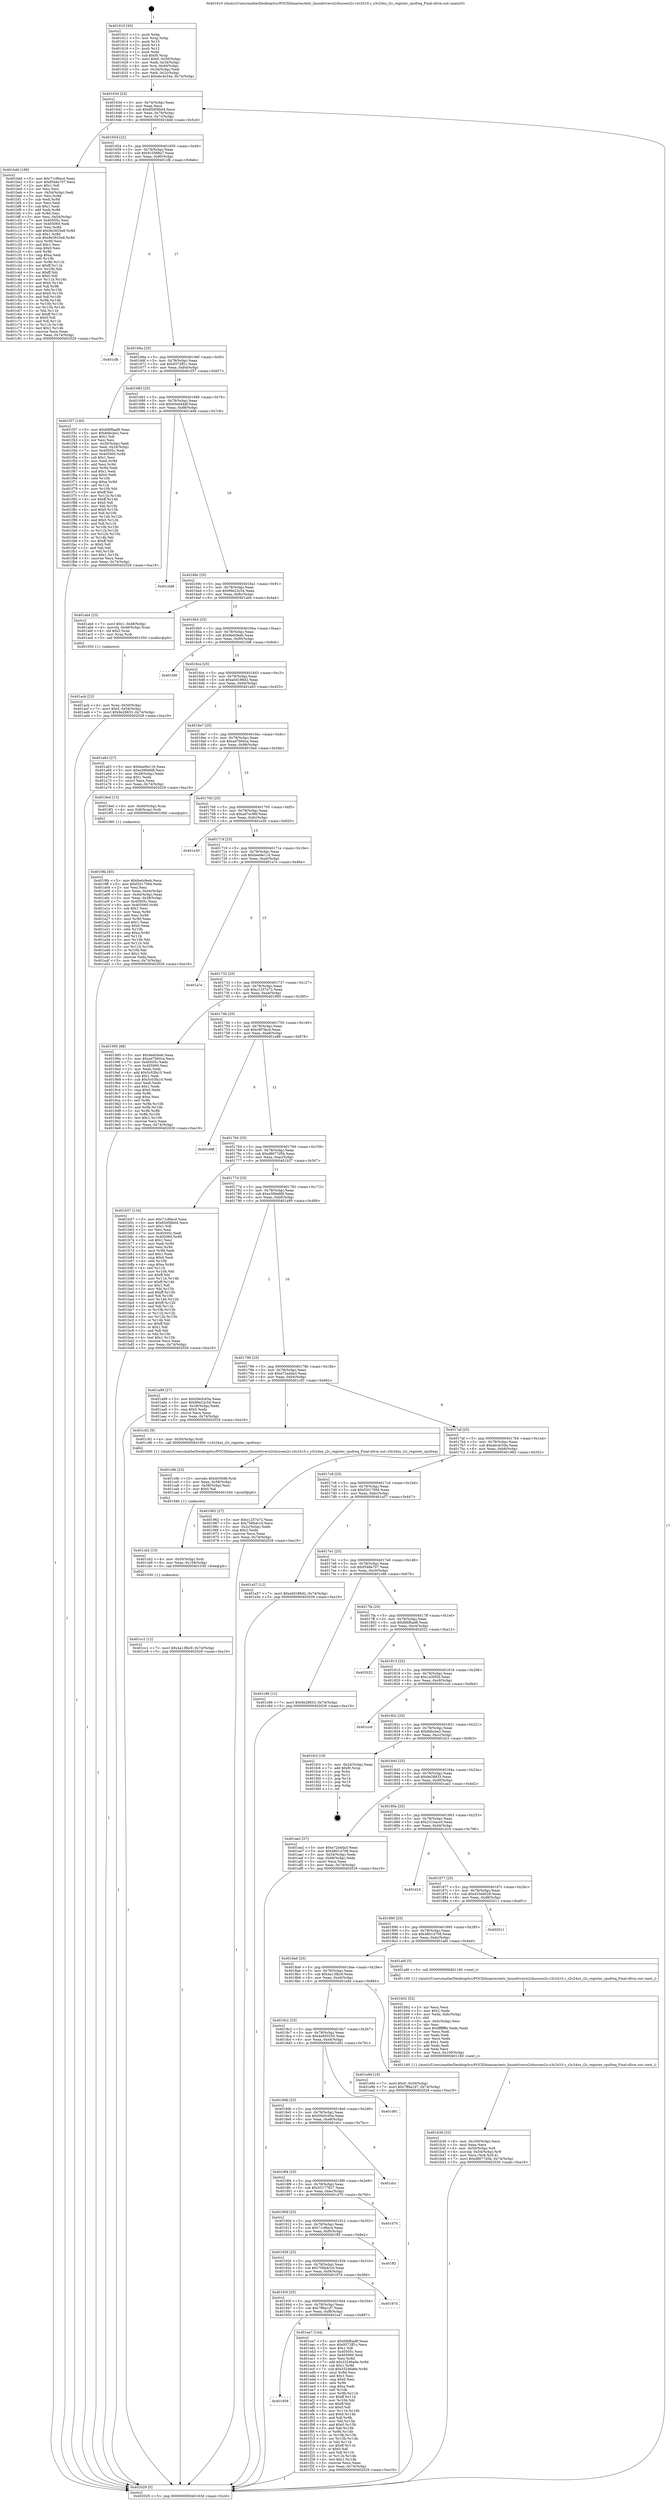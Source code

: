 digraph "0x401610" {
  label = "0x401610 (/mnt/c/Users/mathe/Desktop/tcc/POCII/binaries/extr_linuxdriversi2cbussesi2c-s3c2410.c_s3c24xx_i2c_register_cpufreq_Final-ollvm.out::main(0))"
  labelloc = "t"
  node[shape=record]

  Entry [label="",width=0.3,height=0.3,shape=circle,fillcolor=black,style=filled]
  "0x40163d" [label="{
     0x40163d [23]\l
     | [instrs]\l
     &nbsp;&nbsp;0x40163d \<+3\>: mov -0x74(%rbp),%eax\l
     &nbsp;&nbsp;0x401640 \<+2\>: mov %eax,%ecx\l
     &nbsp;&nbsp;0x401642 \<+6\>: sub $0x85d58b04,%ecx\l
     &nbsp;&nbsp;0x401648 \<+3\>: mov %eax,-0x78(%rbp)\l
     &nbsp;&nbsp;0x40164b \<+3\>: mov %ecx,-0x7c(%rbp)\l
     &nbsp;&nbsp;0x40164e \<+6\>: je 0000000000401bdd \<main+0x5cd\>\l
  }"]
  "0x401bdd" [label="{
     0x401bdd [169]\l
     | [instrs]\l
     &nbsp;&nbsp;0x401bdd \<+5\>: mov $0x71cf6ecd,%eax\l
     &nbsp;&nbsp;0x401be2 \<+5\>: mov $0xf548a707,%ecx\l
     &nbsp;&nbsp;0x401be7 \<+2\>: mov $0x1,%dl\l
     &nbsp;&nbsp;0x401be9 \<+2\>: xor %esi,%esi\l
     &nbsp;&nbsp;0x401beb \<+3\>: mov -0x54(%rbp),%edi\l
     &nbsp;&nbsp;0x401bee \<+3\>: mov %esi,%r8d\l
     &nbsp;&nbsp;0x401bf1 \<+3\>: sub %edi,%r8d\l
     &nbsp;&nbsp;0x401bf4 \<+2\>: mov %esi,%edi\l
     &nbsp;&nbsp;0x401bf6 \<+3\>: sub $0x1,%edi\l
     &nbsp;&nbsp;0x401bf9 \<+3\>: add %edi,%r8d\l
     &nbsp;&nbsp;0x401bfc \<+3\>: sub %r8d,%esi\l
     &nbsp;&nbsp;0x401bff \<+3\>: mov %esi,-0x54(%rbp)\l
     &nbsp;&nbsp;0x401c02 \<+7\>: mov 0x40505c,%esi\l
     &nbsp;&nbsp;0x401c09 \<+7\>: mov 0x405060,%edi\l
     &nbsp;&nbsp;0x401c10 \<+3\>: mov %esi,%r8d\l
     &nbsp;&nbsp;0x401c13 \<+7\>: add $0x9e3925e8,%r8d\l
     &nbsp;&nbsp;0x401c1a \<+4\>: sub $0x1,%r8d\l
     &nbsp;&nbsp;0x401c1e \<+7\>: sub $0x9e3925e8,%r8d\l
     &nbsp;&nbsp;0x401c25 \<+4\>: imul %r8d,%esi\l
     &nbsp;&nbsp;0x401c29 \<+3\>: and $0x1,%esi\l
     &nbsp;&nbsp;0x401c2c \<+3\>: cmp $0x0,%esi\l
     &nbsp;&nbsp;0x401c2f \<+4\>: sete %r9b\l
     &nbsp;&nbsp;0x401c33 \<+3\>: cmp $0xa,%edi\l
     &nbsp;&nbsp;0x401c36 \<+4\>: setl %r10b\l
     &nbsp;&nbsp;0x401c3a \<+3\>: mov %r9b,%r11b\l
     &nbsp;&nbsp;0x401c3d \<+4\>: xor $0xff,%r11b\l
     &nbsp;&nbsp;0x401c41 \<+3\>: mov %r10b,%bl\l
     &nbsp;&nbsp;0x401c44 \<+3\>: xor $0xff,%bl\l
     &nbsp;&nbsp;0x401c47 \<+3\>: xor $0x0,%dl\l
     &nbsp;&nbsp;0x401c4a \<+3\>: mov %r11b,%r14b\l
     &nbsp;&nbsp;0x401c4d \<+4\>: and $0x0,%r14b\l
     &nbsp;&nbsp;0x401c51 \<+3\>: and %dl,%r9b\l
     &nbsp;&nbsp;0x401c54 \<+3\>: mov %bl,%r15b\l
     &nbsp;&nbsp;0x401c57 \<+4\>: and $0x0,%r15b\l
     &nbsp;&nbsp;0x401c5b \<+3\>: and %dl,%r10b\l
     &nbsp;&nbsp;0x401c5e \<+3\>: or %r9b,%r14b\l
     &nbsp;&nbsp;0x401c61 \<+3\>: or %r10b,%r15b\l
     &nbsp;&nbsp;0x401c64 \<+3\>: xor %r15b,%r14b\l
     &nbsp;&nbsp;0x401c67 \<+3\>: or %bl,%r11b\l
     &nbsp;&nbsp;0x401c6a \<+4\>: xor $0xff,%r11b\l
     &nbsp;&nbsp;0x401c6e \<+3\>: or $0x0,%dl\l
     &nbsp;&nbsp;0x401c71 \<+3\>: and %dl,%r11b\l
     &nbsp;&nbsp;0x401c74 \<+3\>: or %r11b,%r14b\l
     &nbsp;&nbsp;0x401c77 \<+4\>: test $0x1,%r14b\l
     &nbsp;&nbsp;0x401c7b \<+3\>: cmovne %ecx,%eax\l
     &nbsp;&nbsp;0x401c7e \<+3\>: mov %eax,-0x74(%rbp)\l
     &nbsp;&nbsp;0x401c81 \<+5\>: jmp 0000000000402029 \<main+0xa19\>\l
  }"]
  "0x401654" [label="{
     0x401654 [22]\l
     | [instrs]\l
     &nbsp;&nbsp;0x401654 \<+5\>: jmp 0000000000401659 \<main+0x49\>\l
     &nbsp;&nbsp;0x401659 \<+3\>: mov -0x78(%rbp),%eax\l
     &nbsp;&nbsp;0x40165c \<+5\>: sub $0x910588a7,%eax\l
     &nbsp;&nbsp;0x401661 \<+3\>: mov %eax,-0x80(%rbp)\l
     &nbsp;&nbsp;0x401664 \<+6\>: je 0000000000401cfb \<main+0x6eb\>\l
  }"]
  Exit [label="",width=0.3,height=0.3,shape=circle,fillcolor=black,style=filled,peripheries=2]
  "0x401cfb" [label="{
     0x401cfb\l
  }", style=dashed]
  "0x40166a" [label="{
     0x40166a [25]\l
     | [instrs]\l
     &nbsp;&nbsp;0x40166a \<+5\>: jmp 000000000040166f \<main+0x5f\>\l
     &nbsp;&nbsp;0x40166f \<+3\>: mov -0x78(%rbp),%eax\l
     &nbsp;&nbsp;0x401672 \<+5\>: sub $0x9372ff1c,%eax\l
     &nbsp;&nbsp;0x401677 \<+6\>: mov %eax,-0x84(%rbp)\l
     &nbsp;&nbsp;0x40167d \<+6\>: je 0000000000401f37 \<main+0x927\>\l
  }"]
  "0x401958" [label="{
     0x401958\l
  }", style=dashed]
  "0x401f37" [label="{
     0x401f37 [140]\l
     | [instrs]\l
     &nbsp;&nbsp;0x401f37 \<+5\>: mov $0xfd6fbad8,%eax\l
     &nbsp;&nbsp;0x401f3c \<+5\>: mov $0x84bcbe2,%ecx\l
     &nbsp;&nbsp;0x401f41 \<+2\>: mov $0x1,%dl\l
     &nbsp;&nbsp;0x401f43 \<+2\>: xor %esi,%esi\l
     &nbsp;&nbsp;0x401f45 \<+3\>: mov -0x30(%rbp),%edi\l
     &nbsp;&nbsp;0x401f48 \<+3\>: mov %edi,-0x24(%rbp)\l
     &nbsp;&nbsp;0x401f4b \<+7\>: mov 0x40505c,%edi\l
     &nbsp;&nbsp;0x401f52 \<+8\>: mov 0x405060,%r8d\l
     &nbsp;&nbsp;0x401f5a \<+3\>: sub $0x1,%esi\l
     &nbsp;&nbsp;0x401f5d \<+3\>: mov %edi,%r9d\l
     &nbsp;&nbsp;0x401f60 \<+3\>: add %esi,%r9d\l
     &nbsp;&nbsp;0x401f63 \<+4\>: imul %r9d,%edi\l
     &nbsp;&nbsp;0x401f67 \<+3\>: and $0x1,%edi\l
     &nbsp;&nbsp;0x401f6a \<+3\>: cmp $0x0,%edi\l
     &nbsp;&nbsp;0x401f6d \<+4\>: sete %r10b\l
     &nbsp;&nbsp;0x401f71 \<+4\>: cmp $0xa,%r8d\l
     &nbsp;&nbsp;0x401f75 \<+4\>: setl %r11b\l
     &nbsp;&nbsp;0x401f79 \<+3\>: mov %r10b,%bl\l
     &nbsp;&nbsp;0x401f7c \<+3\>: xor $0xff,%bl\l
     &nbsp;&nbsp;0x401f7f \<+3\>: mov %r11b,%r14b\l
     &nbsp;&nbsp;0x401f82 \<+4\>: xor $0xff,%r14b\l
     &nbsp;&nbsp;0x401f86 \<+3\>: xor $0x0,%dl\l
     &nbsp;&nbsp;0x401f89 \<+3\>: mov %bl,%r15b\l
     &nbsp;&nbsp;0x401f8c \<+4\>: and $0x0,%r15b\l
     &nbsp;&nbsp;0x401f90 \<+3\>: and %dl,%r10b\l
     &nbsp;&nbsp;0x401f93 \<+3\>: mov %r14b,%r12b\l
     &nbsp;&nbsp;0x401f96 \<+4\>: and $0x0,%r12b\l
     &nbsp;&nbsp;0x401f9a \<+3\>: and %dl,%r11b\l
     &nbsp;&nbsp;0x401f9d \<+3\>: or %r10b,%r15b\l
     &nbsp;&nbsp;0x401fa0 \<+3\>: or %r11b,%r12b\l
     &nbsp;&nbsp;0x401fa3 \<+3\>: xor %r12b,%r15b\l
     &nbsp;&nbsp;0x401fa6 \<+3\>: or %r14b,%bl\l
     &nbsp;&nbsp;0x401fa9 \<+3\>: xor $0xff,%bl\l
     &nbsp;&nbsp;0x401fac \<+3\>: or $0x0,%dl\l
     &nbsp;&nbsp;0x401faf \<+2\>: and %dl,%bl\l
     &nbsp;&nbsp;0x401fb1 \<+3\>: or %bl,%r15b\l
     &nbsp;&nbsp;0x401fb4 \<+4\>: test $0x1,%r15b\l
     &nbsp;&nbsp;0x401fb8 \<+3\>: cmovne %ecx,%eax\l
     &nbsp;&nbsp;0x401fbb \<+3\>: mov %eax,-0x74(%rbp)\l
     &nbsp;&nbsp;0x401fbe \<+5\>: jmp 0000000000402029 \<main+0xa19\>\l
  }"]
  "0x401683" [label="{
     0x401683 [25]\l
     | [instrs]\l
     &nbsp;&nbsp;0x401683 \<+5\>: jmp 0000000000401688 \<main+0x78\>\l
     &nbsp;&nbsp;0x401688 \<+3\>: mov -0x78(%rbp),%eax\l
     &nbsp;&nbsp;0x40168b \<+5\>: sub $0x93ed44df,%eax\l
     &nbsp;&nbsp;0x401690 \<+6\>: mov %eax,-0x88(%rbp)\l
     &nbsp;&nbsp;0x401696 \<+6\>: je 0000000000401dd8 \<main+0x7c8\>\l
  }"]
  "0x401ea7" [label="{
     0x401ea7 [144]\l
     | [instrs]\l
     &nbsp;&nbsp;0x401ea7 \<+5\>: mov $0xfd6fbad8,%eax\l
     &nbsp;&nbsp;0x401eac \<+5\>: mov $0x9372ff1c,%ecx\l
     &nbsp;&nbsp;0x401eb1 \<+2\>: mov $0x1,%dl\l
     &nbsp;&nbsp;0x401eb3 \<+7\>: mov 0x40505c,%esi\l
     &nbsp;&nbsp;0x401eba \<+7\>: mov 0x405060,%edi\l
     &nbsp;&nbsp;0x401ec1 \<+3\>: mov %esi,%r8d\l
     &nbsp;&nbsp;0x401ec4 \<+7\>: add $0x33246a6e,%r8d\l
     &nbsp;&nbsp;0x401ecb \<+4\>: sub $0x1,%r8d\l
     &nbsp;&nbsp;0x401ecf \<+7\>: sub $0x33246a6e,%r8d\l
     &nbsp;&nbsp;0x401ed6 \<+4\>: imul %r8d,%esi\l
     &nbsp;&nbsp;0x401eda \<+3\>: and $0x1,%esi\l
     &nbsp;&nbsp;0x401edd \<+3\>: cmp $0x0,%esi\l
     &nbsp;&nbsp;0x401ee0 \<+4\>: sete %r9b\l
     &nbsp;&nbsp;0x401ee4 \<+3\>: cmp $0xa,%edi\l
     &nbsp;&nbsp;0x401ee7 \<+4\>: setl %r10b\l
     &nbsp;&nbsp;0x401eeb \<+3\>: mov %r9b,%r11b\l
     &nbsp;&nbsp;0x401eee \<+4\>: xor $0xff,%r11b\l
     &nbsp;&nbsp;0x401ef2 \<+3\>: mov %r10b,%bl\l
     &nbsp;&nbsp;0x401ef5 \<+3\>: xor $0xff,%bl\l
     &nbsp;&nbsp;0x401ef8 \<+3\>: xor $0x0,%dl\l
     &nbsp;&nbsp;0x401efb \<+3\>: mov %r11b,%r14b\l
     &nbsp;&nbsp;0x401efe \<+4\>: and $0x0,%r14b\l
     &nbsp;&nbsp;0x401f02 \<+3\>: and %dl,%r9b\l
     &nbsp;&nbsp;0x401f05 \<+3\>: mov %bl,%r15b\l
     &nbsp;&nbsp;0x401f08 \<+4\>: and $0x0,%r15b\l
     &nbsp;&nbsp;0x401f0c \<+3\>: and %dl,%r10b\l
     &nbsp;&nbsp;0x401f0f \<+3\>: or %r9b,%r14b\l
     &nbsp;&nbsp;0x401f12 \<+3\>: or %r10b,%r15b\l
     &nbsp;&nbsp;0x401f15 \<+3\>: xor %r15b,%r14b\l
     &nbsp;&nbsp;0x401f18 \<+3\>: or %bl,%r11b\l
     &nbsp;&nbsp;0x401f1b \<+4\>: xor $0xff,%r11b\l
     &nbsp;&nbsp;0x401f1f \<+3\>: or $0x0,%dl\l
     &nbsp;&nbsp;0x401f22 \<+3\>: and %dl,%r11b\l
     &nbsp;&nbsp;0x401f25 \<+3\>: or %r11b,%r14b\l
     &nbsp;&nbsp;0x401f28 \<+4\>: test $0x1,%r14b\l
     &nbsp;&nbsp;0x401f2c \<+3\>: cmovne %ecx,%eax\l
     &nbsp;&nbsp;0x401f2f \<+3\>: mov %eax,-0x74(%rbp)\l
     &nbsp;&nbsp;0x401f32 \<+5\>: jmp 0000000000402029 \<main+0xa19\>\l
  }"]
  "0x401dd8" [label="{
     0x401dd8\l
  }", style=dashed]
  "0x40169c" [label="{
     0x40169c [25]\l
     | [instrs]\l
     &nbsp;&nbsp;0x40169c \<+5\>: jmp 00000000004016a1 \<main+0x91\>\l
     &nbsp;&nbsp;0x4016a1 \<+3\>: mov -0x78(%rbp),%eax\l
     &nbsp;&nbsp;0x4016a4 \<+5\>: sub $0x99e22c54,%eax\l
     &nbsp;&nbsp;0x4016a9 \<+6\>: mov %eax,-0x8c(%rbp)\l
     &nbsp;&nbsp;0x4016af \<+6\>: je 0000000000401ab4 \<main+0x4a4\>\l
  }"]
  "0x40193f" [label="{
     0x40193f [25]\l
     | [instrs]\l
     &nbsp;&nbsp;0x40193f \<+5\>: jmp 0000000000401944 \<main+0x334\>\l
     &nbsp;&nbsp;0x401944 \<+3\>: mov -0x78(%rbp),%eax\l
     &nbsp;&nbsp;0x401947 \<+5\>: sub $0x7ff4a1d7,%eax\l
     &nbsp;&nbsp;0x40194c \<+6\>: mov %eax,-0xf8(%rbp)\l
     &nbsp;&nbsp;0x401952 \<+6\>: je 0000000000401ea7 \<main+0x897\>\l
  }"]
  "0x401ab4" [label="{
     0x401ab4 [23]\l
     | [instrs]\l
     &nbsp;&nbsp;0x401ab4 \<+7\>: movl $0x1,-0x48(%rbp)\l
     &nbsp;&nbsp;0x401abb \<+4\>: movslq -0x48(%rbp),%rax\l
     &nbsp;&nbsp;0x401abf \<+4\>: shl $0x2,%rax\l
     &nbsp;&nbsp;0x401ac3 \<+3\>: mov %rax,%rdi\l
     &nbsp;&nbsp;0x401ac6 \<+5\>: call 0000000000401050 \<malloc@plt\>\l
     | [calls]\l
     &nbsp;&nbsp;0x401050 \{1\} (unknown)\l
  }"]
  "0x4016b5" [label="{
     0x4016b5 [25]\l
     | [instrs]\l
     &nbsp;&nbsp;0x4016b5 \<+5\>: jmp 00000000004016ba \<main+0xaa\>\l
     &nbsp;&nbsp;0x4016ba \<+3\>: mov -0x78(%rbp),%eax\l
     &nbsp;&nbsp;0x4016bd \<+5\>: sub $0x9edcfeeb,%eax\l
     &nbsp;&nbsp;0x4016c2 \<+6\>: mov %eax,-0x90(%rbp)\l
     &nbsp;&nbsp;0x4016c8 \<+6\>: je 0000000000401fd6 \<main+0x9c6\>\l
  }"]
  "0x40197d" [label="{
     0x40197d\l
  }", style=dashed]
  "0x401fd6" [label="{
     0x401fd6\l
  }", style=dashed]
  "0x4016ce" [label="{
     0x4016ce [25]\l
     | [instrs]\l
     &nbsp;&nbsp;0x4016ce \<+5\>: jmp 00000000004016d3 \<main+0xc3\>\l
     &nbsp;&nbsp;0x4016d3 \<+3\>: mov -0x78(%rbp),%eax\l
     &nbsp;&nbsp;0x4016d6 \<+5\>: sub $0xa0d186d2,%eax\l
     &nbsp;&nbsp;0x4016db \<+6\>: mov %eax,-0x94(%rbp)\l
     &nbsp;&nbsp;0x4016e1 \<+6\>: je 0000000000401a63 \<main+0x453\>\l
  }"]
  "0x401926" [label="{
     0x401926 [25]\l
     | [instrs]\l
     &nbsp;&nbsp;0x401926 \<+5\>: jmp 000000000040192b \<main+0x31b\>\l
     &nbsp;&nbsp;0x40192b \<+3\>: mov -0x78(%rbp),%eax\l
     &nbsp;&nbsp;0x40192e \<+5\>: sub $0x756b4c16,%eax\l
     &nbsp;&nbsp;0x401933 \<+6\>: mov %eax,-0xf4(%rbp)\l
     &nbsp;&nbsp;0x401939 \<+6\>: je 000000000040197d \<main+0x36d\>\l
  }"]
  "0x401a63" [label="{
     0x401a63 [27]\l
     | [instrs]\l
     &nbsp;&nbsp;0x401a63 \<+5\>: mov $0xbee9e116,%eax\l
     &nbsp;&nbsp;0x401a68 \<+5\>: mov $0xe390efd8,%ecx\l
     &nbsp;&nbsp;0x401a6d \<+3\>: mov -0x28(%rbp),%edx\l
     &nbsp;&nbsp;0x401a70 \<+3\>: cmp $0x1,%edx\l
     &nbsp;&nbsp;0x401a73 \<+3\>: cmovl %ecx,%eax\l
     &nbsp;&nbsp;0x401a76 \<+3\>: mov %eax,-0x74(%rbp)\l
     &nbsp;&nbsp;0x401a79 \<+5\>: jmp 0000000000402029 \<main+0xa19\>\l
  }"]
  "0x4016e7" [label="{
     0x4016e7 [25]\l
     | [instrs]\l
     &nbsp;&nbsp;0x4016e7 \<+5\>: jmp 00000000004016ec \<main+0xdc\>\l
     &nbsp;&nbsp;0x4016ec \<+3\>: mov -0x78(%rbp),%eax\l
     &nbsp;&nbsp;0x4016ef \<+5\>: sub $0xad7b60ca,%eax\l
     &nbsp;&nbsp;0x4016f4 \<+6\>: mov %eax,-0x98(%rbp)\l
     &nbsp;&nbsp;0x4016fa \<+6\>: je 00000000004019ed \<main+0x3dd\>\l
  }"]
  "0x401ff2" [label="{
     0x401ff2\l
  }", style=dashed]
  "0x4019ed" [label="{
     0x4019ed [13]\l
     | [instrs]\l
     &nbsp;&nbsp;0x4019ed \<+4\>: mov -0x40(%rbp),%rax\l
     &nbsp;&nbsp;0x4019f1 \<+4\>: mov 0x8(%rax),%rdi\l
     &nbsp;&nbsp;0x4019f5 \<+5\>: call 0000000000401060 \<atoi@plt\>\l
     | [calls]\l
     &nbsp;&nbsp;0x401060 \{1\} (unknown)\l
  }"]
  "0x401700" [label="{
     0x401700 [25]\l
     | [instrs]\l
     &nbsp;&nbsp;0x401700 \<+5\>: jmp 0000000000401705 \<main+0xf5\>\l
     &nbsp;&nbsp;0x401705 \<+3\>: mov -0x78(%rbp),%eax\l
     &nbsp;&nbsp;0x401708 \<+5\>: sub $0xad7ec96f,%eax\l
     &nbsp;&nbsp;0x40170d \<+6\>: mov %eax,-0x9c(%rbp)\l
     &nbsp;&nbsp;0x401713 \<+6\>: je 0000000000401e30 \<main+0x820\>\l
  }"]
  "0x40190d" [label="{
     0x40190d [25]\l
     | [instrs]\l
     &nbsp;&nbsp;0x40190d \<+5\>: jmp 0000000000401912 \<main+0x302\>\l
     &nbsp;&nbsp;0x401912 \<+3\>: mov -0x78(%rbp),%eax\l
     &nbsp;&nbsp;0x401915 \<+5\>: sub $0x71cf6ecd,%eax\l
     &nbsp;&nbsp;0x40191a \<+6\>: mov %eax,-0xf0(%rbp)\l
     &nbsp;&nbsp;0x401920 \<+6\>: je 0000000000401ff2 \<main+0x9e2\>\l
  }"]
  "0x401e30" [label="{
     0x401e30\l
  }", style=dashed]
  "0x401719" [label="{
     0x401719 [25]\l
     | [instrs]\l
     &nbsp;&nbsp;0x401719 \<+5\>: jmp 000000000040171e \<main+0x10e\>\l
     &nbsp;&nbsp;0x40171e \<+3\>: mov -0x78(%rbp),%eax\l
     &nbsp;&nbsp;0x401721 \<+5\>: sub $0xbee9e116,%eax\l
     &nbsp;&nbsp;0x401726 \<+6\>: mov %eax,-0xa0(%rbp)\l
     &nbsp;&nbsp;0x40172c \<+6\>: je 0000000000401a7e \<main+0x46e\>\l
  }"]
  "0x401d70" [label="{
     0x401d70\l
  }", style=dashed]
  "0x401a7e" [label="{
     0x401a7e\l
  }", style=dashed]
  "0x401732" [label="{
     0x401732 [25]\l
     | [instrs]\l
     &nbsp;&nbsp;0x401732 \<+5\>: jmp 0000000000401737 \<main+0x127\>\l
     &nbsp;&nbsp;0x401737 \<+3\>: mov -0x78(%rbp),%eax\l
     &nbsp;&nbsp;0x40173a \<+5\>: sub $0xc1257e72,%eax\l
     &nbsp;&nbsp;0x40173f \<+6\>: mov %eax,-0xa4(%rbp)\l
     &nbsp;&nbsp;0x401745 \<+6\>: je 0000000000401995 \<main+0x385\>\l
  }"]
  "0x4018f4" [label="{
     0x4018f4 [25]\l
     | [instrs]\l
     &nbsp;&nbsp;0x4018f4 \<+5\>: jmp 00000000004018f9 \<main+0x2e9\>\l
     &nbsp;&nbsp;0x4018f9 \<+3\>: mov -0x78(%rbp),%eax\l
     &nbsp;&nbsp;0x4018fc \<+5\>: sub $0x55177827,%eax\l
     &nbsp;&nbsp;0x401901 \<+6\>: mov %eax,-0xec(%rbp)\l
     &nbsp;&nbsp;0x401907 \<+6\>: je 0000000000401d70 \<main+0x760\>\l
  }"]
  "0x401995" [label="{
     0x401995 [88]\l
     | [instrs]\l
     &nbsp;&nbsp;0x401995 \<+5\>: mov $0x9edcfeeb,%eax\l
     &nbsp;&nbsp;0x40199a \<+5\>: mov $0xad7b60ca,%ecx\l
     &nbsp;&nbsp;0x40199f \<+7\>: mov 0x40505c,%edx\l
     &nbsp;&nbsp;0x4019a6 \<+7\>: mov 0x405060,%esi\l
     &nbsp;&nbsp;0x4019ad \<+2\>: mov %edx,%edi\l
     &nbsp;&nbsp;0x4019af \<+6\>: add $0x5c03fa10,%edi\l
     &nbsp;&nbsp;0x4019b5 \<+3\>: sub $0x1,%edi\l
     &nbsp;&nbsp;0x4019b8 \<+6\>: sub $0x5c03fa10,%edi\l
     &nbsp;&nbsp;0x4019be \<+3\>: imul %edi,%edx\l
     &nbsp;&nbsp;0x4019c1 \<+3\>: and $0x1,%edx\l
     &nbsp;&nbsp;0x4019c4 \<+3\>: cmp $0x0,%edx\l
     &nbsp;&nbsp;0x4019c7 \<+4\>: sete %r8b\l
     &nbsp;&nbsp;0x4019cb \<+3\>: cmp $0xa,%esi\l
     &nbsp;&nbsp;0x4019ce \<+4\>: setl %r9b\l
     &nbsp;&nbsp;0x4019d2 \<+3\>: mov %r8b,%r10b\l
     &nbsp;&nbsp;0x4019d5 \<+3\>: and %r9b,%r10b\l
     &nbsp;&nbsp;0x4019d8 \<+3\>: xor %r9b,%r8b\l
     &nbsp;&nbsp;0x4019db \<+3\>: or %r8b,%r10b\l
     &nbsp;&nbsp;0x4019de \<+4\>: test $0x1,%r10b\l
     &nbsp;&nbsp;0x4019e2 \<+3\>: cmovne %ecx,%eax\l
     &nbsp;&nbsp;0x4019e5 \<+3\>: mov %eax,-0x74(%rbp)\l
     &nbsp;&nbsp;0x4019e8 \<+5\>: jmp 0000000000402029 \<main+0xa19\>\l
  }"]
  "0x40174b" [label="{
     0x40174b [25]\l
     | [instrs]\l
     &nbsp;&nbsp;0x40174b \<+5\>: jmp 0000000000401750 \<main+0x140\>\l
     &nbsp;&nbsp;0x401750 \<+3\>: mov -0x78(%rbp),%eax\l
     &nbsp;&nbsp;0x401753 \<+5\>: sub $0xc6f7facd,%eax\l
     &nbsp;&nbsp;0x401758 \<+6\>: mov %eax,-0xa8(%rbp)\l
     &nbsp;&nbsp;0x40175e \<+6\>: je 0000000000401e88 \<main+0x878\>\l
  }"]
  "0x401dcc" [label="{
     0x401dcc\l
  }", style=dashed]
  "0x401e88" [label="{
     0x401e88\l
  }", style=dashed]
  "0x401764" [label="{
     0x401764 [25]\l
     | [instrs]\l
     &nbsp;&nbsp;0x401764 \<+5\>: jmp 0000000000401769 \<main+0x159\>\l
     &nbsp;&nbsp;0x401769 \<+3\>: mov -0x78(%rbp),%eax\l
     &nbsp;&nbsp;0x40176c \<+5\>: sub $0xd8677d5b,%eax\l
     &nbsp;&nbsp;0x401771 \<+6\>: mov %eax,-0xac(%rbp)\l
     &nbsp;&nbsp;0x401777 \<+6\>: je 0000000000401b57 \<main+0x547\>\l
  }"]
  "0x4018db" [label="{
     0x4018db [25]\l
     | [instrs]\l
     &nbsp;&nbsp;0x4018db \<+5\>: jmp 00000000004018e0 \<main+0x2d0\>\l
     &nbsp;&nbsp;0x4018e0 \<+3\>: mov -0x78(%rbp),%eax\l
     &nbsp;&nbsp;0x4018e3 \<+5\>: sub $0x50e5c65a,%eax\l
     &nbsp;&nbsp;0x4018e8 \<+6\>: mov %eax,-0xe8(%rbp)\l
     &nbsp;&nbsp;0x4018ee \<+6\>: je 0000000000401dcc \<main+0x7bc\>\l
  }"]
  "0x401b57" [label="{
     0x401b57 [134]\l
     | [instrs]\l
     &nbsp;&nbsp;0x401b57 \<+5\>: mov $0x71cf6ecd,%eax\l
     &nbsp;&nbsp;0x401b5c \<+5\>: mov $0x85d58b04,%ecx\l
     &nbsp;&nbsp;0x401b61 \<+2\>: mov $0x1,%dl\l
     &nbsp;&nbsp;0x401b63 \<+2\>: xor %esi,%esi\l
     &nbsp;&nbsp;0x401b65 \<+7\>: mov 0x40505c,%edi\l
     &nbsp;&nbsp;0x401b6c \<+8\>: mov 0x405060,%r8d\l
     &nbsp;&nbsp;0x401b74 \<+3\>: sub $0x1,%esi\l
     &nbsp;&nbsp;0x401b77 \<+3\>: mov %edi,%r9d\l
     &nbsp;&nbsp;0x401b7a \<+3\>: add %esi,%r9d\l
     &nbsp;&nbsp;0x401b7d \<+4\>: imul %r9d,%edi\l
     &nbsp;&nbsp;0x401b81 \<+3\>: and $0x1,%edi\l
     &nbsp;&nbsp;0x401b84 \<+3\>: cmp $0x0,%edi\l
     &nbsp;&nbsp;0x401b87 \<+4\>: sete %r10b\l
     &nbsp;&nbsp;0x401b8b \<+4\>: cmp $0xa,%r8d\l
     &nbsp;&nbsp;0x401b8f \<+4\>: setl %r11b\l
     &nbsp;&nbsp;0x401b93 \<+3\>: mov %r10b,%bl\l
     &nbsp;&nbsp;0x401b96 \<+3\>: xor $0xff,%bl\l
     &nbsp;&nbsp;0x401b99 \<+3\>: mov %r11b,%r14b\l
     &nbsp;&nbsp;0x401b9c \<+4\>: xor $0xff,%r14b\l
     &nbsp;&nbsp;0x401ba0 \<+3\>: xor $0x1,%dl\l
     &nbsp;&nbsp;0x401ba3 \<+3\>: mov %bl,%r15b\l
     &nbsp;&nbsp;0x401ba6 \<+4\>: and $0xff,%r15b\l
     &nbsp;&nbsp;0x401baa \<+3\>: and %dl,%r10b\l
     &nbsp;&nbsp;0x401bad \<+3\>: mov %r14b,%r12b\l
     &nbsp;&nbsp;0x401bb0 \<+4\>: and $0xff,%r12b\l
     &nbsp;&nbsp;0x401bb4 \<+3\>: and %dl,%r11b\l
     &nbsp;&nbsp;0x401bb7 \<+3\>: or %r10b,%r15b\l
     &nbsp;&nbsp;0x401bba \<+3\>: or %r11b,%r12b\l
     &nbsp;&nbsp;0x401bbd \<+3\>: xor %r12b,%r15b\l
     &nbsp;&nbsp;0x401bc0 \<+3\>: or %r14b,%bl\l
     &nbsp;&nbsp;0x401bc3 \<+3\>: xor $0xff,%bl\l
     &nbsp;&nbsp;0x401bc6 \<+3\>: or $0x1,%dl\l
     &nbsp;&nbsp;0x401bc9 \<+2\>: and %dl,%bl\l
     &nbsp;&nbsp;0x401bcb \<+3\>: or %bl,%r15b\l
     &nbsp;&nbsp;0x401bce \<+4\>: test $0x1,%r15b\l
     &nbsp;&nbsp;0x401bd2 \<+3\>: cmovne %ecx,%eax\l
     &nbsp;&nbsp;0x401bd5 \<+3\>: mov %eax,-0x74(%rbp)\l
     &nbsp;&nbsp;0x401bd8 \<+5\>: jmp 0000000000402029 \<main+0xa19\>\l
  }"]
  "0x40177d" [label="{
     0x40177d [25]\l
     | [instrs]\l
     &nbsp;&nbsp;0x40177d \<+5\>: jmp 0000000000401782 \<main+0x172\>\l
     &nbsp;&nbsp;0x401782 \<+3\>: mov -0x78(%rbp),%eax\l
     &nbsp;&nbsp;0x401785 \<+5\>: sub $0xe390efd8,%eax\l
     &nbsp;&nbsp;0x40178a \<+6\>: mov %eax,-0xb0(%rbp)\l
     &nbsp;&nbsp;0x401790 \<+6\>: je 0000000000401a99 \<main+0x489\>\l
  }"]
  "0x401d91" [label="{
     0x401d91\l
  }", style=dashed]
  "0x401a99" [label="{
     0x401a99 [27]\l
     | [instrs]\l
     &nbsp;&nbsp;0x401a99 \<+5\>: mov $0x50e5c65a,%eax\l
     &nbsp;&nbsp;0x401a9e \<+5\>: mov $0x99e22c54,%ecx\l
     &nbsp;&nbsp;0x401aa3 \<+3\>: mov -0x28(%rbp),%edx\l
     &nbsp;&nbsp;0x401aa6 \<+3\>: cmp $0x0,%edx\l
     &nbsp;&nbsp;0x401aa9 \<+3\>: cmove %ecx,%eax\l
     &nbsp;&nbsp;0x401aac \<+3\>: mov %eax,-0x74(%rbp)\l
     &nbsp;&nbsp;0x401aaf \<+5\>: jmp 0000000000402029 \<main+0xa19\>\l
  }"]
  "0x401796" [label="{
     0x401796 [25]\l
     | [instrs]\l
     &nbsp;&nbsp;0x401796 \<+5\>: jmp 000000000040179b \<main+0x18b\>\l
     &nbsp;&nbsp;0x40179b \<+3\>: mov -0x78(%rbp),%eax\l
     &nbsp;&nbsp;0x40179e \<+5\>: sub $0xe72a4da3,%eax\l
     &nbsp;&nbsp;0x4017a3 \<+6\>: mov %eax,-0xb4(%rbp)\l
     &nbsp;&nbsp;0x4017a9 \<+6\>: je 0000000000401c92 \<main+0x682\>\l
  }"]
  "0x4018c2" [label="{
     0x4018c2 [25]\l
     | [instrs]\l
     &nbsp;&nbsp;0x4018c2 \<+5\>: jmp 00000000004018c7 \<main+0x2b7\>\l
     &nbsp;&nbsp;0x4018c7 \<+3\>: mov -0x78(%rbp),%eax\l
     &nbsp;&nbsp;0x4018ca \<+5\>: sub $0x4e850250,%eax\l
     &nbsp;&nbsp;0x4018cf \<+6\>: mov %eax,-0xe4(%rbp)\l
     &nbsp;&nbsp;0x4018d5 \<+6\>: je 0000000000401d91 \<main+0x781\>\l
  }"]
  "0x401c92" [label="{
     0x401c92 [9]\l
     | [instrs]\l
     &nbsp;&nbsp;0x401c92 \<+4\>: mov -0x50(%rbp),%rdi\l
     &nbsp;&nbsp;0x401c96 \<+5\>: call 0000000000401600 \<s3c24xx_i2c_register_cpufreq\>\l
     | [calls]\l
     &nbsp;&nbsp;0x401600 \{1\} (/mnt/c/Users/mathe/Desktop/tcc/POCII/binaries/extr_linuxdriversi2cbussesi2c-s3c2410.c_s3c24xx_i2c_register_cpufreq_Final-ollvm.out::s3c24xx_i2c_register_cpufreq)\l
  }"]
  "0x4017af" [label="{
     0x4017af [25]\l
     | [instrs]\l
     &nbsp;&nbsp;0x4017af \<+5\>: jmp 00000000004017b4 \<main+0x1a4\>\l
     &nbsp;&nbsp;0x4017b4 \<+3\>: mov -0x78(%rbp),%eax\l
     &nbsp;&nbsp;0x4017b7 \<+5\>: sub $0xebc4c54e,%eax\l
     &nbsp;&nbsp;0x4017bc \<+6\>: mov %eax,-0xb8(%rbp)\l
     &nbsp;&nbsp;0x4017c2 \<+6\>: je 0000000000401962 \<main+0x352\>\l
  }"]
  "0x401e94" [label="{
     0x401e94 [19]\l
     | [instrs]\l
     &nbsp;&nbsp;0x401e94 \<+7\>: movl $0x0,-0x30(%rbp)\l
     &nbsp;&nbsp;0x401e9b \<+7\>: movl $0x7ff4a1d7,-0x74(%rbp)\l
     &nbsp;&nbsp;0x401ea2 \<+5\>: jmp 0000000000402029 \<main+0xa19\>\l
  }"]
  "0x401962" [label="{
     0x401962 [27]\l
     | [instrs]\l
     &nbsp;&nbsp;0x401962 \<+5\>: mov $0xc1257e72,%eax\l
     &nbsp;&nbsp;0x401967 \<+5\>: mov $0x756b4c16,%ecx\l
     &nbsp;&nbsp;0x40196c \<+3\>: mov -0x2c(%rbp),%edx\l
     &nbsp;&nbsp;0x40196f \<+3\>: cmp $0x2,%edx\l
     &nbsp;&nbsp;0x401972 \<+3\>: cmovne %ecx,%eax\l
     &nbsp;&nbsp;0x401975 \<+3\>: mov %eax,-0x74(%rbp)\l
     &nbsp;&nbsp;0x401978 \<+5\>: jmp 0000000000402029 \<main+0xa19\>\l
  }"]
  "0x4017c8" [label="{
     0x4017c8 [25]\l
     | [instrs]\l
     &nbsp;&nbsp;0x4017c8 \<+5\>: jmp 00000000004017cd \<main+0x1bd\>\l
     &nbsp;&nbsp;0x4017cd \<+3\>: mov -0x78(%rbp),%eax\l
     &nbsp;&nbsp;0x4017d0 \<+5\>: sub $0xf2017564,%eax\l
     &nbsp;&nbsp;0x4017d5 \<+6\>: mov %eax,-0xbc(%rbp)\l
     &nbsp;&nbsp;0x4017db \<+6\>: je 0000000000401a57 \<main+0x447\>\l
  }"]
  "0x402029" [label="{
     0x402029 [5]\l
     | [instrs]\l
     &nbsp;&nbsp;0x402029 \<+5\>: jmp 000000000040163d \<main+0x2d\>\l
  }"]
  "0x401610" [label="{
     0x401610 [45]\l
     | [instrs]\l
     &nbsp;&nbsp;0x401610 \<+1\>: push %rbp\l
     &nbsp;&nbsp;0x401611 \<+3\>: mov %rsp,%rbp\l
     &nbsp;&nbsp;0x401614 \<+2\>: push %r15\l
     &nbsp;&nbsp;0x401616 \<+2\>: push %r14\l
     &nbsp;&nbsp;0x401618 \<+2\>: push %r12\l
     &nbsp;&nbsp;0x40161a \<+1\>: push %rbx\l
     &nbsp;&nbsp;0x40161b \<+7\>: sub $0xf0,%rsp\l
     &nbsp;&nbsp;0x401622 \<+7\>: movl $0x0,-0x30(%rbp)\l
     &nbsp;&nbsp;0x401629 \<+3\>: mov %edi,-0x34(%rbp)\l
     &nbsp;&nbsp;0x40162c \<+4\>: mov %rsi,-0x40(%rbp)\l
     &nbsp;&nbsp;0x401630 \<+3\>: mov -0x34(%rbp),%edi\l
     &nbsp;&nbsp;0x401633 \<+3\>: mov %edi,-0x2c(%rbp)\l
     &nbsp;&nbsp;0x401636 \<+7\>: movl $0xebc4c54e,-0x74(%rbp)\l
  }"]
  "0x4019fa" [label="{
     0x4019fa [93]\l
     | [instrs]\l
     &nbsp;&nbsp;0x4019fa \<+5\>: mov $0x9edcfeeb,%ecx\l
     &nbsp;&nbsp;0x4019ff \<+5\>: mov $0xf2017564,%edx\l
     &nbsp;&nbsp;0x401a04 \<+2\>: xor %esi,%esi\l
     &nbsp;&nbsp;0x401a06 \<+3\>: mov %eax,-0x44(%rbp)\l
     &nbsp;&nbsp;0x401a09 \<+3\>: mov -0x44(%rbp),%eax\l
     &nbsp;&nbsp;0x401a0c \<+3\>: mov %eax,-0x28(%rbp)\l
     &nbsp;&nbsp;0x401a0f \<+7\>: mov 0x40505c,%eax\l
     &nbsp;&nbsp;0x401a16 \<+8\>: mov 0x405060,%r8d\l
     &nbsp;&nbsp;0x401a1e \<+3\>: sub $0x1,%esi\l
     &nbsp;&nbsp;0x401a21 \<+3\>: mov %eax,%r9d\l
     &nbsp;&nbsp;0x401a24 \<+3\>: add %esi,%r9d\l
     &nbsp;&nbsp;0x401a27 \<+4\>: imul %r9d,%eax\l
     &nbsp;&nbsp;0x401a2b \<+3\>: and $0x1,%eax\l
     &nbsp;&nbsp;0x401a2e \<+3\>: cmp $0x0,%eax\l
     &nbsp;&nbsp;0x401a31 \<+4\>: sete %r10b\l
     &nbsp;&nbsp;0x401a35 \<+4\>: cmp $0xa,%r8d\l
     &nbsp;&nbsp;0x401a39 \<+4\>: setl %r11b\l
     &nbsp;&nbsp;0x401a3d \<+3\>: mov %r10b,%bl\l
     &nbsp;&nbsp;0x401a40 \<+3\>: and %r11b,%bl\l
     &nbsp;&nbsp;0x401a43 \<+3\>: xor %r11b,%r10b\l
     &nbsp;&nbsp;0x401a46 \<+3\>: or %r10b,%bl\l
     &nbsp;&nbsp;0x401a49 \<+3\>: test $0x1,%bl\l
     &nbsp;&nbsp;0x401a4c \<+3\>: cmovne %edx,%ecx\l
     &nbsp;&nbsp;0x401a4f \<+3\>: mov %ecx,-0x74(%rbp)\l
     &nbsp;&nbsp;0x401a52 \<+5\>: jmp 0000000000402029 \<main+0xa19\>\l
  }"]
  "0x401cc1" [label="{
     0x401cc1 [12]\l
     | [instrs]\l
     &nbsp;&nbsp;0x401cc1 \<+7\>: movl $0x4a13fbc9,-0x74(%rbp)\l
     &nbsp;&nbsp;0x401cc8 \<+5\>: jmp 0000000000402029 \<main+0xa19\>\l
  }"]
  "0x401a57" [label="{
     0x401a57 [12]\l
     | [instrs]\l
     &nbsp;&nbsp;0x401a57 \<+7\>: movl $0xa0d186d2,-0x74(%rbp)\l
     &nbsp;&nbsp;0x401a5e \<+5\>: jmp 0000000000402029 \<main+0xa19\>\l
  }"]
  "0x4017e1" [label="{
     0x4017e1 [25]\l
     | [instrs]\l
     &nbsp;&nbsp;0x4017e1 \<+5\>: jmp 00000000004017e6 \<main+0x1d6\>\l
     &nbsp;&nbsp;0x4017e6 \<+3\>: mov -0x78(%rbp),%eax\l
     &nbsp;&nbsp;0x4017e9 \<+5\>: sub $0xf548a707,%eax\l
     &nbsp;&nbsp;0x4017ee \<+6\>: mov %eax,-0xc0(%rbp)\l
     &nbsp;&nbsp;0x4017f4 \<+6\>: je 0000000000401c86 \<main+0x676\>\l
  }"]
  "0x401acb" [label="{
     0x401acb [23]\l
     | [instrs]\l
     &nbsp;&nbsp;0x401acb \<+4\>: mov %rax,-0x50(%rbp)\l
     &nbsp;&nbsp;0x401acf \<+7\>: movl $0x0,-0x54(%rbp)\l
     &nbsp;&nbsp;0x401ad6 \<+7\>: movl $0x9e28833,-0x74(%rbp)\l
     &nbsp;&nbsp;0x401add \<+5\>: jmp 0000000000402029 \<main+0xa19\>\l
  }"]
  "0x401cb2" [label="{
     0x401cb2 [15]\l
     | [instrs]\l
     &nbsp;&nbsp;0x401cb2 \<+4\>: mov -0x50(%rbp),%rdi\l
     &nbsp;&nbsp;0x401cb6 \<+6\>: mov %eax,-0x104(%rbp)\l
     &nbsp;&nbsp;0x401cbc \<+5\>: call 0000000000401030 \<free@plt\>\l
     | [calls]\l
     &nbsp;&nbsp;0x401030 \{1\} (unknown)\l
  }"]
  "0x401c86" [label="{
     0x401c86 [12]\l
     | [instrs]\l
     &nbsp;&nbsp;0x401c86 \<+7\>: movl $0x9e28833,-0x74(%rbp)\l
     &nbsp;&nbsp;0x401c8d \<+5\>: jmp 0000000000402029 \<main+0xa19\>\l
  }"]
  "0x4017fa" [label="{
     0x4017fa [25]\l
     | [instrs]\l
     &nbsp;&nbsp;0x4017fa \<+5\>: jmp 00000000004017ff \<main+0x1ef\>\l
     &nbsp;&nbsp;0x4017ff \<+3\>: mov -0x78(%rbp),%eax\l
     &nbsp;&nbsp;0x401802 \<+5\>: sub $0xfd6fbad8,%eax\l
     &nbsp;&nbsp;0x401807 \<+6\>: mov %eax,-0xc4(%rbp)\l
     &nbsp;&nbsp;0x40180d \<+6\>: je 0000000000402022 \<main+0xa12\>\l
  }"]
  "0x401c9b" [label="{
     0x401c9b [23]\l
     | [instrs]\l
     &nbsp;&nbsp;0x401c9b \<+10\>: movabs $0x4030d6,%rdi\l
     &nbsp;&nbsp;0x401ca5 \<+3\>: mov %eax,-0x58(%rbp)\l
     &nbsp;&nbsp;0x401ca8 \<+3\>: mov -0x58(%rbp),%esi\l
     &nbsp;&nbsp;0x401cab \<+2\>: mov $0x0,%al\l
     &nbsp;&nbsp;0x401cad \<+5\>: call 0000000000401040 \<printf@plt\>\l
     | [calls]\l
     &nbsp;&nbsp;0x401040 \{1\} (unknown)\l
  }"]
  "0x402022" [label="{
     0x402022\l
  }", style=dashed]
  "0x401813" [label="{
     0x401813 [25]\l
     | [instrs]\l
     &nbsp;&nbsp;0x401813 \<+5\>: jmp 0000000000401818 \<main+0x208\>\l
     &nbsp;&nbsp;0x401818 \<+3\>: mov -0x78(%rbp),%eax\l
     &nbsp;&nbsp;0x40181b \<+5\>: sub $0x1a30f2b,%eax\l
     &nbsp;&nbsp;0x401820 \<+6\>: mov %eax,-0xc8(%rbp)\l
     &nbsp;&nbsp;0x401826 \<+6\>: je 0000000000401ccd \<main+0x6bd\>\l
  }"]
  "0x401b36" [label="{
     0x401b36 [33]\l
     | [instrs]\l
     &nbsp;&nbsp;0x401b36 \<+6\>: mov -0x100(%rbp),%ecx\l
     &nbsp;&nbsp;0x401b3c \<+3\>: imul %eax,%ecx\l
     &nbsp;&nbsp;0x401b3f \<+4\>: mov -0x50(%rbp),%r8\l
     &nbsp;&nbsp;0x401b43 \<+4\>: movslq -0x54(%rbp),%r9\l
     &nbsp;&nbsp;0x401b47 \<+4\>: mov %ecx,(%r8,%r9,4)\l
     &nbsp;&nbsp;0x401b4b \<+7\>: movl $0xd8677d5b,-0x74(%rbp)\l
     &nbsp;&nbsp;0x401b52 \<+5\>: jmp 0000000000402029 \<main+0xa19\>\l
  }"]
  "0x401ccd" [label="{
     0x401ccd\l
  }", style=dashed]
  "0x40182c" [label="{
     0x40182c [25]\l
     | [instrs]\l
     &nbsp;&nbsp;0x40182c \<+5\>: jmp 0000000000401831 \<main+0x221\>\l
     &nbsp;&nbsp;0x401831 \<+3\>: mov -0x78(%rbp),%eax\l
     &nbsp;&nbsp;0x401834 \<+5\>: sub $0x84bcbe2,%eax\l
     &nbsp;&nbsp;0x401839 \<+6\>: mov %eax,-0xcc(%rbp)\l
     &nbsp;&nbsp;0x40183f \<+6\>: je 0000000000401fc3 \<main+0x9b3\>\l
  }"]
  "0x401b02" [label="{
     0x401b02 [52]\l
     | [instrs]\l
     &nbsp;&nbsp;0x401b02 \<+2\>: xor %ecx,%ecx\l
     &nbsp;&nbsp;0x401b04 \<+5\>: mov $0x2,%edx\l
     &nbsp;&nbsp;0x401b09 \<+6\>: mov %edx,-0xfc(%rbp)\l
     &nbsp;&nbsp;0x401b0f \<+1\>: cltd\l
     &nbsp;&nbsp;0x401b10 \<+6\>: mov -0xfc(%rbp),%esi\l
     &nbsp;&nbsp;0x401b16 \<+2\>: idiv %esi\l
     &nbsp;&nbsp;0x401b18 \<+6\>: imul $0xfffffffe,%edx,%edx\l
     &nbsp;&nbsp;0x401b1e \<+2\>: mov %ecx,%edi\l
     &nbsp;&nbsp;0x401b20 \<+2\>: sub %edx,%edi\l
     &nbsp;&nbsp;0x401b22 \<+2\>: mov %ecx,%edx\l
     &nbsp;&nbsp;0x401b24 \<+3\>: sub $0x1,%edx\l
     &nbsp;&nbsp;0x401b27 \<+2\>: add %edx,%edi\l
     &nbsp;&nbsp;0x401b29 \<+2\>: sub %edi,%ecx\l
     &nbsp;&nbsp;0x401b2b \<+6\>: mov %ecx,-0x100(%rbp)\l
     &nbsp;&nbsp;0x401b31 \<+5\>: call 0000000000401160 \<next_i\>\l
     | [calls]\l
     &nbsp;&nbsp;0x401160 \{1\} (/mnt/c/Users/mathe/Desktop/tcc/POCII/binaries/extr_linuxdriversi2cbussesi2c-s3c2410.c_s3c24xx_i2c_register_cpufreq_Final-ollvm.out::next_i)\l
  }"]
  "0x401fc3" [label="{
     0x401fc3 [19]\l
     | [instrs]\l
     &nbsp;&nbsp;0x401fc3 \<+3\>: mov -0x24(%rbp),%eax\l
     &nbsp;&nbsp;0x401fc6 \<+7\>: add $0xf0,%rsp\l
     &nbsp;&nbsp;0x401fcd \<+1\>: pop %rbx\l
     &nbsp;&nbsp;0x401fce \<+2\>: pop %r12\l
     &nbsp;&nbsp;0x401fd0 \<+2\>: pop %r14\l
     &nbsp;&nbsp;0x401fd2 \<+2\>: pop %r15\l
     &nbsp;&nbsp;0x401fd4 \<+1\>: pop %rbp\l
     &nbsp;&nbsp;0x401fd5 \<+1\>: ret\l
  }"]
  "0x401845" [label="{
     0x401845 [25]\l
     | [instrs]\l
     &nbsp;&nbsp;0x401845 \<+5\>: jmp 000000000040184a \<main+0x23a\>\l
     &nbsp;&nbsp;0x40184a \<+3\>: mov -0x78(%rbp),%eax\l
     &nbsp;&nbsp;0x40184d \<+5\>: sub $0x9e28833,%eax\l
     &nbsp;&nbsp;0x401852 \<+6\>: mov %eax,-0xd0(%rbp)\l
     &nbsp;&nbsp;0x401858 \<+6\>: je 0000000000401ae2 \<main+0x4d2\>\l
  }"]
  "0x4018a9" [label="{
     0x4018a9 [25]\l
     | [instrs]\l
     &nbsp;&nbsp;0x4018a9 \<+5\>: jmp 00000000004018ae \<main+0x29e\>\l
     &nbsp;&nbsp;0x4018ae \<+3\>: mov -0x78(%rbp),%eax\l
     &nbsp;&nbsp;0x4018b1 \<+5\>: sub $0x4a13fbc9,%eax\l
     &nbsp;&nbsp;0x4018b6 \<+6\>: mov %eax,-0xe0(%rbp)\l
     &nbsp;&nbsp;0x4018bc \<+6\>: je 0000000000401e94 \<main+0x884\>\l
  }"]
  "0x401ae2" [label="{
     0x401ae2 [27]\l
     | [instrs]\l
     &nbsp;&nbsp;0x401ae2 \<+5\>: mov $0xe72a4da3,%eax\l
     &nbsp;&nbsp;0x401ae7 \<+5\>: mov $0x48014708,%ecx\l
     &nbsp;&nbsp;0x401aec \<+3\>: mov -0x54(%rbp),%edx\l
     &nbsp;&nbsp;0x401aef \<+3\>: cmp -0x48(%rbp),%edx\l
     &nbsp;&nbsp;0x401af2 \<+3\>: cmovl %ecx,%eax\l
     &nbsp;&nbsp;0x401af5 \<+3\>: mov %eax,-0x74(%rbp)\l
     &nbsp;&nbsp;0x401af8 \<+5\>: jmp 0000000000402029 \<main+0xa19\>\l
  }"]
  "0x40185e" [label="{
     0x40185e [25]\l
     | [instrs]\l
     &nbsp;&nbsp;0x40185e \<+5\>: jmp 0000000000401863 \<main+0x253\>\l
     &nbsp;&nbsp;0x401863 \<+3\>: mov -0x78(%rbp),%eax\l
     &nbsp;&nbsp;0x401866 \<+5\>: sub $0x2310acc0,%eax\l
     &nbsp;&nbsp;0x40186b \<+6\>: mov %eax,-0xd4(%rbp)\l
     &nbsp;&nbsp;0x401871 \<+6\>: je 0000000000401d16 \<main+0x706\>\l
  }"]
  "0x401afd" [label="{
     0x401afd [5]\l
     | [instrs]\l
     &nbsp;&nbsp;0x401afd \<+5\>: call 0000000000401160 \<next_i\>\l
     | [calls]\l
     &nbsp;&nbsp;0x401160 \{1\} (/mnt/c/Users/mathe/Desktop/tcc/POCII/binaries/extr_linuxdriversi2cbussesi2c-s3c2410.c_s3c24xx_i2c_register_cpufreq_Final-ollvm.out::next_i)\l
  }"]
  "0x401d16" [label="{
     0x401d16\l
  }", style=dashed]
  "0x401877" [label="{
     0x401877 [25]\l
     | [instrs]\l
     &nbsp;&nbsp;0x401877 \<+5\>: jmp 000000000040187c \<main+0x26c\>\l
     &nbsp;&nbsp;0x40187c \<+3\>: mov -0x78(%rbp),%eax\l
     &nbsp;&nbsp;0x40187f \<+5\>: sub $0x453d4028,%eax\l
     &nbsp;&nbsp;0x401884 \<+6\>: mov %eax,-0xd8(%rbp)\l
     &nbsp;&nbsp;0x40188a \<+6\>: je 0000000000402011 \<main+0xa01\>\l
  }"]
  "0x401890" [label="{
     0x401890 [25]\l
     | [instrs]\l
     &nbsp;&nbsp;0x401890 \<+5\>: jmp 0000000000401895 \<main+0x285\>\l
     &nbsp;&nbsp;0x401895 \<+3\>: mov -0x78(%rbp),%eax\l
     &nbsp;&nbsp;0x401898 \<+5\>: sub $0x48014708,%eax\l
     &nbsp;&nbsp;0x40189d \<+6\>: mov %eax,-0xdc(%rbp)\l
     &nbsp;&nbsp;0x4018a3 \<+6\>: je 0000000000401afd \<main+0x4ed\>\l
  }"]
  "0x402011" [label="{
     0x402011\l
  }", style=dashed]
  Entry -> "0x401610" [label=" 1"]
  "0x40163d" -> "0x401bdd" [label=" 1"]
  "0x40163d" -> "0x401654" [label=" 17"]
  "0x401fc3" -> Exit [label=" 1"]
  "0x401654" -> "0x401cfb" [label=" 0"]
  "0x401654" -> "0x40166a" [label=" 17"]
  "0x401f37" -> "0x402029" [label=" 1"]
  "0x40166a" -> "0x401f37" [label=" 1"]
  "0x40166a" -> "0x401683" [label=" 16"]
  "0x401ea7" -> "0x402029" [label=" 1"]
  "0x401683" -> "0x401dd8" [label=" 0"]
  "0x401683" -> "0x40169c" [label=" 16"]
  "0x40193f" -> "0x401958" [label=" 0"]
  "0x40169c" -> "0x401ab4" [label=" 1"]
  "0x40169c" -> "0x4016b5" [label=" 15"]
  "0x40193f" -> "0x401ea7" [label=" 1"]
  "0x4016b5" -> "0x401fd6" [label=" 0"]
  "0x4016b5" -> "0x4016ce" [label=" 15"]
  "0x401926" -> "0x40193f" [label=" 1"]
  "0x4016ce" -> "0x401a63" [label=" 1"]
  "0x4016ce" -> "0x4016e7" [label=" 14"]
  "0x401926" -> "0x40197d" [label=" 0"]
  "0x4016e7" -> "0x4019ed" [label=" 1"]
  "0x4016e7" -> "0x401700" [label=" 13"]
  "0x40190d" -> "0x401926" [label=" 1"]
  "0x401700" -> "0x401e30" [label=" 0"]
  "0x401700" -> "0x401719" [label=" 13"]
  "0x40190d" -> "0x401ff2" [label=" 0"]
  "0x401719" -> "0x401a7e" [label=" 0"]
  "0x401719" -> "0x401732" [label=" 13"]
  "0x4018f4" -> "0x40190d" [label=" 1"]
  "0x401732" -> "0x401995" [label=" 1"]
  "0x401732" -> "0x40174b" [label=" 12"]
  "0x4018f4" -> "0x401d70" [label=" 0"]
  "0x40174b" -> "0x401e88" [label=" 0"]
  "0x40174b" -> "0x401764" [label=" 12"]
  "0x4018db" -> "0x4018f4" [label=" 1"]
  "0x401764" -> "0x401b57" [label=" 1"]
  "0x401764" -> "0x40177d" [label=" 11"]
  "0x4018db" -> "0x401dcc" [label=" 0"]
  "0x40177d" -> "0x401a99" [label=" 1"]
  "0x40177d" -> "0x401796" [label=" 10"]
  "0x4018c2" -> "0x4018db" [label=" 1"]
  "0x401796" -> "0x401c92" [label=" 1"]
  "0x401796" -> "0x4017af" [label=" 9"]
  "0x4018c2" -> "0x401d91" [label=" 0"]
  "0x4017af" -> "0x401962" [label=" 1"]
  "0x4017af" -> "0x4017c8" [label=" 8"]
  "0x401962" -> "0x402029" [label=" 1"]
  "0x401610" -> "0x40163d" [label=" 1"]
  "0x402029" -> "0x40163d" [label=" 17"]
  "0x401995" -> "0x402029" [label=" 1"]
  "0x4019ed" -> "0x4019fa" [label=" 1"]
  "0x4019fa" -> "0x402029" [label=" 1"]
  "0x401e94" -> "0x402029" [label=" 1"]
  "0x4017c8" -> "0x401a57" [label=" 1"]
  "0x4017c8" -> "0x4017e1" [label=" 7"]
  "0x401a57" -> "0x402029" [label=" 1"]
  "0x401a63" -> "0x402029" [label=" 1"]
  "0x401a99" -> "0x402029" [label=" 1"]
  "0x401ab4" -> "0x401acb" [label=" 1"]
  "0x401acb" -> "0x402029" [label=" 1"]
  "0x4018a9" -> "0x401e94" [label=" 1"]
  "0x4017e1" -> "0x401c86" [label=" 1"]
  "0x4017e1" -> "0x4017fa" [label=" 6"]
  "0x4018a9" -> "0x4018c2" [label=" 1"]
  "0x4017fa" -> "0x402022" [label=" 0"]
  "0x4017fa" -> "0x401813" [label=" 6"]
  "0x401cc1" -> "0x402029" [label=" 1"]
  "0x401813" -> "0x401ccd" [label=" 0"]
  "0x401813" -> "0x40182c" [label=" 6"]
  "0x401cb2" -> "0x401cc1" [label=" 1"]
  "0x40182c" -> "0x401fc3" [label=" 1"]
  "0x40182c" -> "0x401845" [label=" 5"]
  "0x401c9b" -> "0x401cb2" [label=" 1"]
  "0x401845" -> "0x401ae2" [label=" 2"]
  "0x401845" -> "0x40185e" [label=" 3"]
  "0x401ae2" -> "0x402029" [label=" 2"]
  "0x401c92" -> "0x401c9b" [label=" 1"]
  "0x40185e" -> "0x401d16" [label=" 0"]
  "0x40185e" -> "0x401877" [label=" 3"]
  "0x401c86" -> "0x402029" [label=" 1"]
  "0x401877" -> "0x402011" [label=" 0"]
  "0x401877" -> "0x401890" [label=" 3"]
  "0x401bdd" -> "0x402029" [label=" 1"]
  "0x401890" -> "0x401afd" [label=" 1"]
  "0x401890" -> "0x4018a9" [label=" 2"]
  "0x401afd" -> "0x401b02" [label=" 1"]
  "0x401b02" -> "0x401b36" [label=" 1"]
  "0x401b36" -> "0x402029" [label=" 1"]
  "0x401b57" -> "0x402029" [label=" 1"]
}
